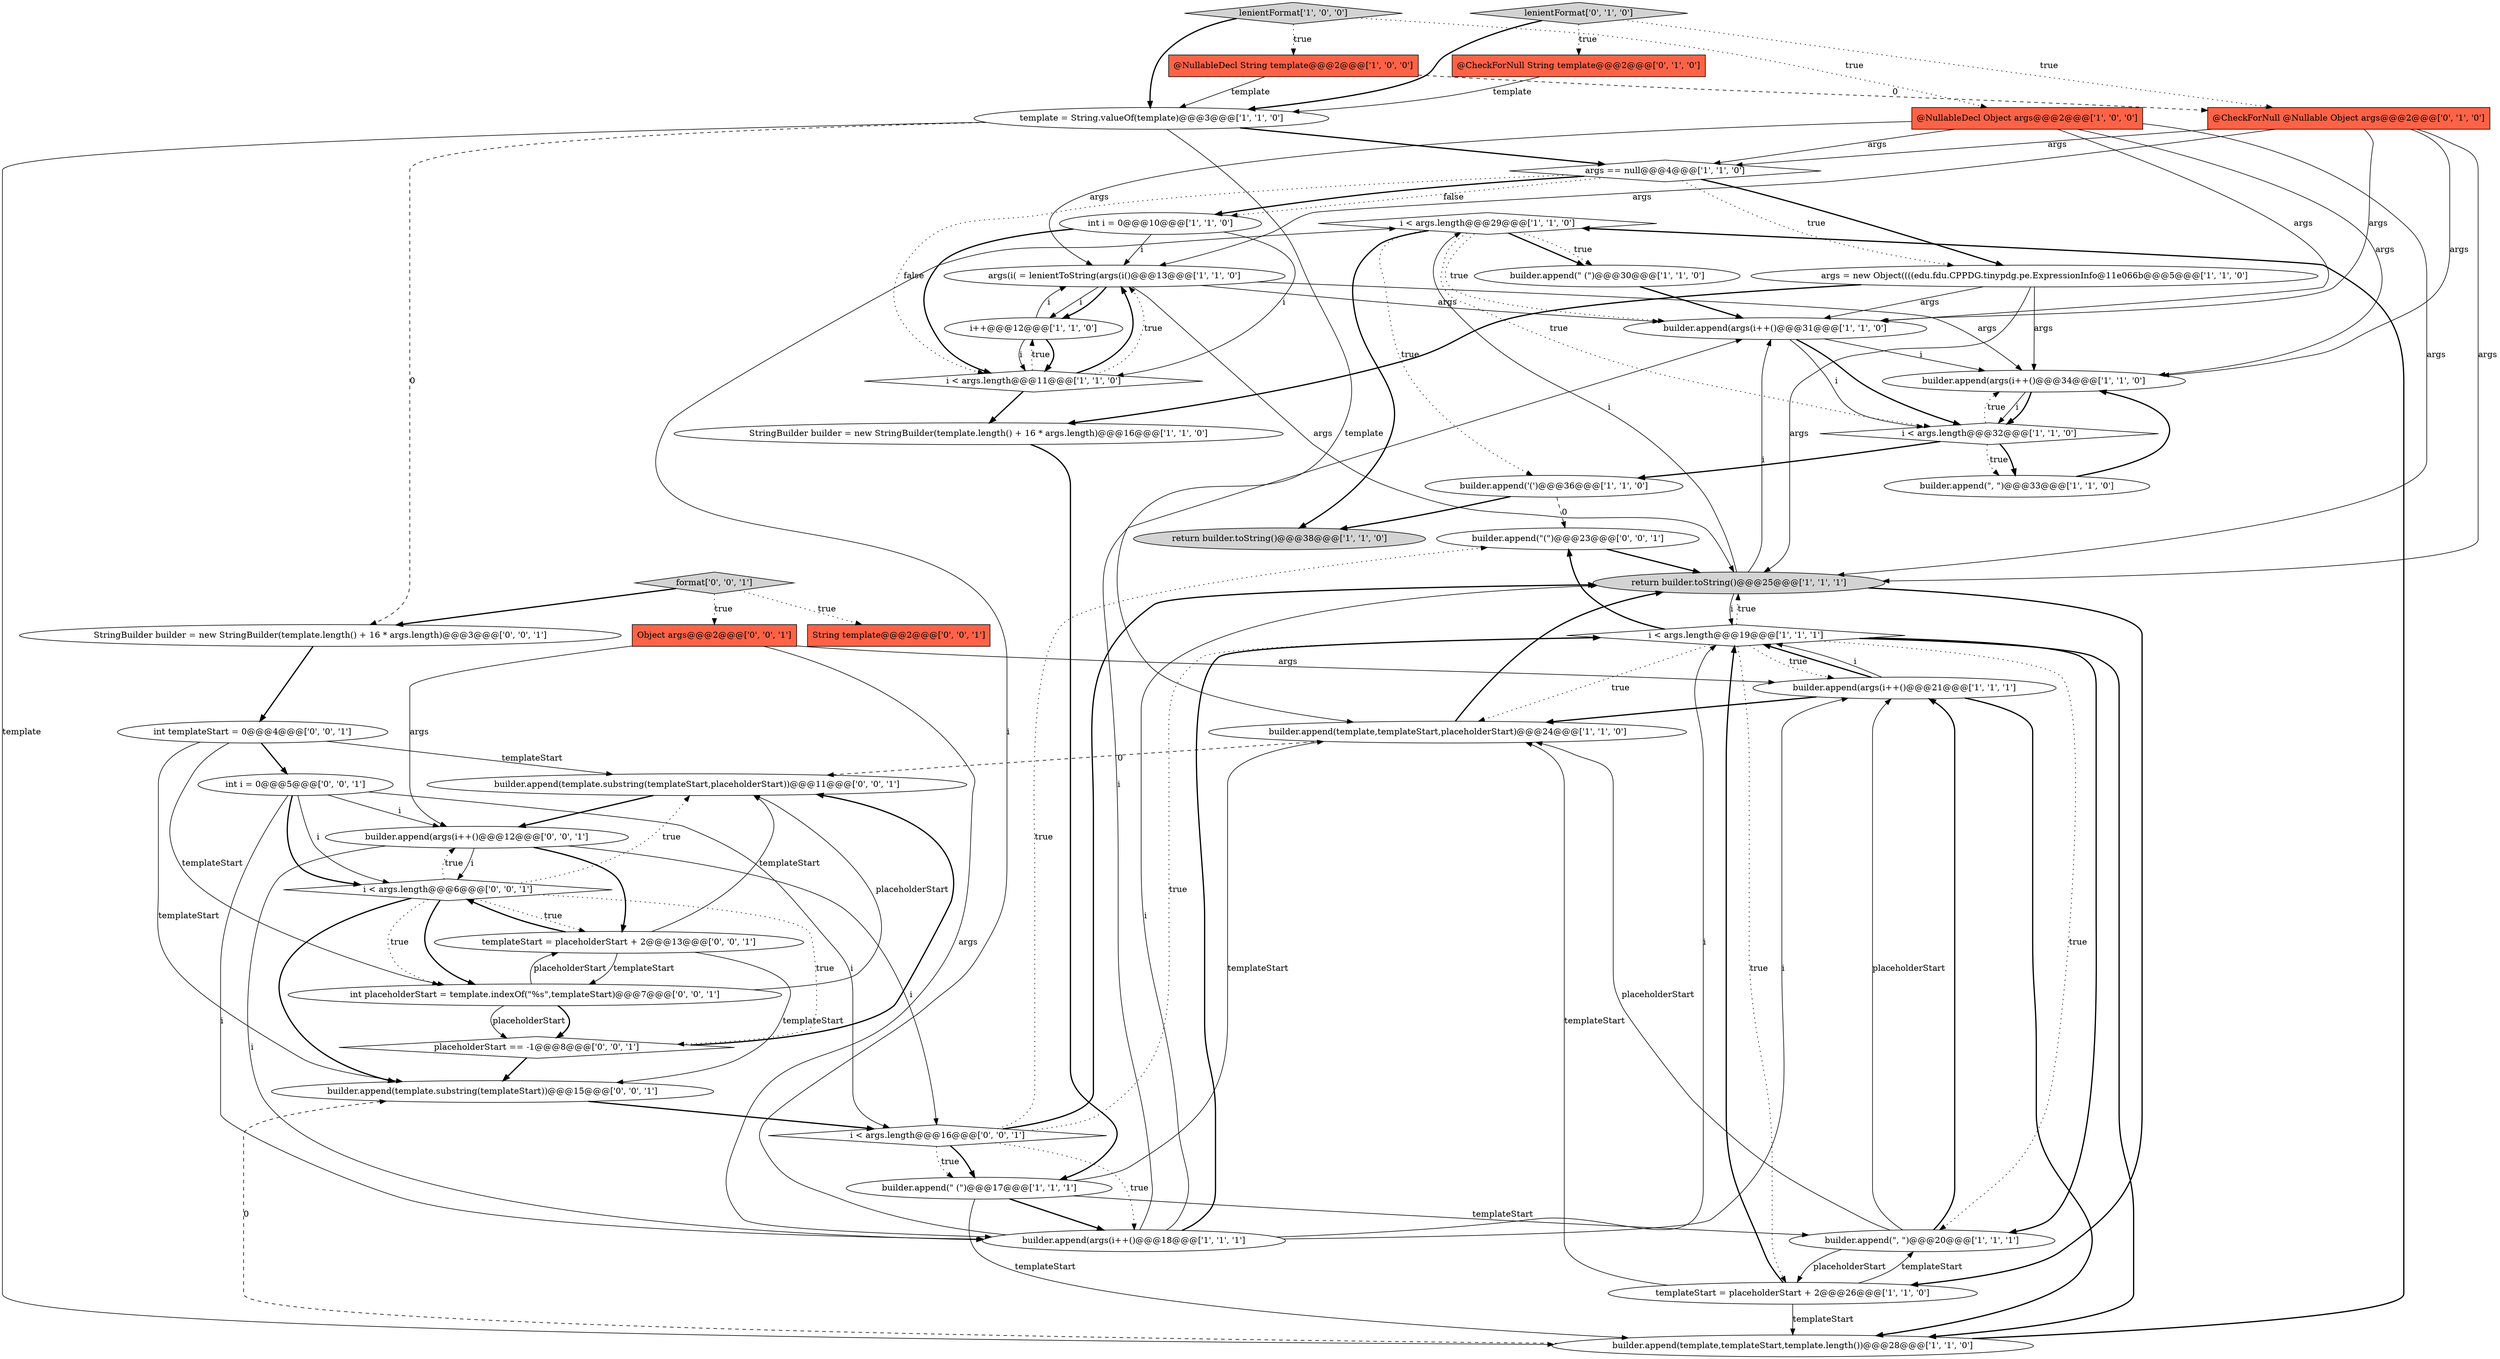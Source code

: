 digraph {
26 [style = filled, label = "return builder.toString()@@@38@@@['1', '1', '0']", fillcolor = lightgray, shape = ellipse image = "AAA0AAABBB1BBB"];
28 [style = filled, label = "@CheckForNull String template@@@2@@@['0', '1', '0']", fillcolor = tomato, shape = box image = "AAA0AAABBB2BBB"];
4 [style = filled, label = "builder.append(\", \")@@@33@@@['1', '1', '0']", fillcolor = white, shape = ellipse image = "AAA0AAABBB1BBB"];
37 [style = filled, label = "i < args.length@@@6@@@['0', '0', '1']", fillcolor = white, shape = diamond image = "AAA0AAABBB3BBB"];
0 [style = filled, label = "i < args.length@@@19@@@['1', '1', '1']", fillcolor = white, shape = diamond image = "AAA0AAABBB1BBB"];
30 [style = filled, label = "lenientFormat['0', '1', '0']", fillcolor = lightgray, shape = diamond image = "AAA0AAABBB2BBB"];
11 [style = filled, label = "template = String.valueOf(template)@@@3@@@['1', '1', '0']", fillcolor = white, shape = ellipse image = "AAA0AAABBB1BBB"];
20 [style = filled, label = "builder.append(args(i++()@@@21@@@['1', '1', '1']", fillcolor = white, shape = ellipse image = "AAA0AAABBB1BBB"];
10 [style = filled, label = "args(i( = lenientToString(args(i()@@@13@@@['1', '1', '0']", fillcolor = white, shape = ellipse image = "AAA0AAABBB1BBB"];
17 [style = filled, label = "return builder.toString()@@@25@@@['1', '1', '1']", fillcolor = lightgray, shape = ellipse image = "AAA0AAABBB1BBB"];
2 [style = filled, label = "builder.append(\", \")@@@20@@@['1', '1', '1']", fillcolor = white, shape = ellipse image = "AAA0AAABBB1BBB"];
5 [style = filled, label = "args = new Object((((edu.fdu.CPPDG.tinypdg.pe.ExpressionInfo@11e066b@@@5@@@['1', '1', '0']", fillcolor = white, shape = ellipse image = "AAA0AAABBB1BBB"];
35 [style = filled, label = "templateStart = placeholderStart + 2@@@13@@@['0', '0', '1']", fillcolor = white, shape = ellipse image = "AAA0AAABBB3BBB"];
29 [style = filled, label = "@CheckForNull @Nullable Object args@@@2@@@['0', '1', '0']", fillcolor = tomato, shape = box image = "AAA1AAABBB2BBB"];
23 [style = filled, label = "builder.append(template,templateStart,template.length())@@@28@@@['1', '1', '0']", fillcolor = white, shape = ellipse image = "AAA0AAABBB1BBB"];
21 [style = filled, label = "i < args.length@@@29@@@['1', '1', '0']", fillcolor = white, shape = diamond image = "AAA0AAABBB1BBB"];
33 [style = filled, label = "i < args.length@@@16@@@['0', '0', '1']", fillcolor = white, shape = diamond image = "AAA0AAABBB3BBB"];
9 [style = filled, label = "lenientFormat['1', '0', '0']", fillcolor = lightgray, shape = diamond image = "AAA0AAABBB1BBB"];
34 [style = filled, label = "Object args@@@2@@@['0', '0', '1']", fillcolor = tomato, shape = box image = "AAA0AAABBB3BBB"];
22 [style = filled, label = "builder.append(args(i++()@@@31@@@['1', '1', '0']", fillcolor = white, shape = ellipse image = "AAA0AAABBB1BBB"];
18 [style = filled, label = "@NullableDecl Object args@@@2@@@['1', '0', '0']", fillcolor = tomato, shape = box image = "AAA0AAABBB1BBB"];
13 [style = filled, label = "builder.append('(')@@@36@@@['1', '1', '0']", fillcolor = white, shape = ellipse image = "AAA0AAABBB1BBB"];
44 [style = filled, label = "builder.append(args(i++()@@@12@@@['0', '0', '1']", fillcolor = white, shape = ellipse image = "AAA0AAABBB3BBB"];
32 [style = filled, label = "builder.append(\"(\")@@@23@@@['0', '0', '1']", fillcolor = white, shape = ellipse image = "AAA0AAABBB3BBB"];
36 [style = filled, label = "int templateStart = 0@@@4@@@['0', '0', '1']", fillcolor = white, shape = ellipse image = "AAA0AAABBB3BBB"];
45 [style = filled, label = "format['0', '0', '1']", fillcolor = lightgray, shape = diamond image = "AAA0AAABBB3BBB"];
7 [style = filled, label = "templateStart = placeholderStart + 2@@@26@@@['1', '1', '0']", fillcolor = white, shape = ellipse image = "AAA0AAABBB1BBB"];
6 [style = filled, label = "builder.append(template,templateStart,placeholderStart)@@@24@@@['1', '1', '0']", fillcolor = white, shape = ellipse image = "AAA0AAABBB1BBB"];
39 [style = filled, label = "StringBuilder builder = new StringBuilder(template.length() + 16 * args.length)@@@3@@@['0', '0', '1']", fillcolor = white, shape = ellipse image = "AAA0AAABBB3BBB"];
8 [style = filled, label = "builder.append(\" (\")@@@17@@@['1', '1', '1']", fillcolor = white, shape = ellipse image = "AAA0AAABBB1BBB"];
14 [style = filled, label = "int i = 0@@@10@@@['1', '1', '0']", fillcolor = white, shape = ellipse image = "AAA0AAABBB1BBB"];
15 [style = filled, label = "builder.append(args(i++()@@@34@@@['1', '1', '0']", fillcolor = white, shape = ellipse image = "AAA0AAABBB1BBB"];
1 [style = filled, label = "args == null@@@4@@@['1', '1', '0']", fillcolor = white, shape = diamond image = "AAA0AAABBB1BBB"];
24 [style = filled, label = "i < args.length@@@32@@@['1', '1', '0']", fillcolor = white, shape = diamond image = "AAA0AAABBB1BBB"];
38 [style = filled, label = "builder.append(template.substring(templateStart))@@@15@@@['0', '0', '1']", fillcolor = white, shape = ellipse image = "AAA0AAABBB3BBB"];
43 [style = filled, label = "String template@@@2@@@['0', '0', '1']", fillcolor = tomato, shape = box image = "AAA0AAABBB3BBB"];
27 [style = filled, label = "i < args.length@@@11@@@['1', '1', '0']", fillcolor = white, shape = diamond image = "AAA0AAABBB1BBB"];
41 [style = filled, label = "placeholderStart == -1@@@8@@@['0', '0', '1']", fillcolor = white, shape = diamond image = "AAA0AAABBB3BBB"];
3 [style = filled, label = "builder.append(\" (\")@@@30@@@['1', '1', '0']", fillcolor = white, shape = ellipse image = "AAA0AAABBB1BBB"];
19 [style = filled, label = "StringBuilder builder = new StringBuilder(template.length() + 16 * args.length)@@@16@@@['1', '1', '0']", fillcolor = white, shape = ellipse image = "AAA0AAABBB1BBB"];
31 [style = filled, label = "int placeholderStart = template.indexOf(\"%s\",templateStart)@@@7@@@['0', '0', '1']", fillcolor = white, shape = ellipse image = "AAA0AAABBB3BBB"];
40 [style = filled, label = "int i = 0@@@5@@@['0', '0', '1']", fillcolor = white, shape = ellipse image = "AAA0AAABBB3BBB"];
12 [style = filled, label = "builder.append(args(i++()@@@18@@@['1', '1', '1']", fillcolor = white, shape = ellipse image = "AAA0AAABBB1BBB"];
25 [style = filled, label = "@NullableDecl String template@@@2@@@['1', '0', '0']", fillcolor = tomato, shape = box image = "AAA1AAABBB1BBB"];
16 [style = filled, label = "i++@@@12@@@['1', '1', '0']", fillcolor = white, shape = ellipse image = "AAA0AAABBB1BBB"];
42 [style = filled, label = "builder.append(template.substring(templateStart,placeholderStart))@@@11@@@['0', '0', '1']", fillcolor = white, shape = ellipse image = "AAA0AAABBB3BBB"];
1->5 [style = bold, label=""];
23->38 [style = dashed, label="0"];
9->11 [style = bold, label=""];
44->35 [style = bold, label=""];
29->15 [style = solid, label="args"];
44->33 [style = solid, label="i"];
24->4 [style = dotted, label="true"];
20->0 [style = bold, label=""];
29->17 [style = solid, label="args"];
4->15 [style = bold, label=""];
0->6 [style = dotted, label="true"];
16->10 [style = solid, label="i"];
37->31 [style = dotted, label="true"];
17->22 [style = solid, label="i"];
21->26 [style = bold, label=""];
30->11 [style = bold, label=""];
16->27 [style = solid, label="i"];
14->27 [style = solid, label="i"];
42->44 [style = bold, label=""];
21->24 [style = dotted, label="true"];
37->31 [style = bold, label=""];
35->37 [style = bold, label=""];
37->38 [style = bold, label=""];
11->39 [style = dashed, label="0"];
22->15 [style = solid, label="i"];
10->17 [style = solid, label="args"];
40->44 [style = solid, label="i"];
27->19 [style = bold, label=""];
45->43 [style = dotted, label="true"];
34->20 [style = solid, label="args"];
11->6 [style = solid, label="template"];
40->37 [style = bold, label=""];
21->3 [style = bold, label=""];
0->7 [style = dotted, label="true"];
7->6 [style = solid, label="templateStart"];
2->20 [style = bold, label=""];
36->38 [style = solid, label="templateStart"];
31->35 [style = solid, label="placeholderStart"];
1->27 [style = dotted, label="false"];
12->20 [style = solid, label="i"];
5->15 [style = solid, label="args"];
33->32 [style = dotted, label="true"];
31->42 [style = solid, label="placeholderStart"];
21->22 [style = dotted, label="true"];
6->42 [style = dashed, label="0"];
7->0 [style = bold, label=""];
10->22 [style = solid, label="args"];
7->23 [style = solid, label="templateStart"];
17->21 [style = solid, label="i"];
13->32 [style = dashed, label="0"];
30->29 [style = dotted, label="true"];
44->37 [style = solid, label="i"];
10->16 [style = solid, label="i"];
0->23 [style = bold, label=""];
20->23 [style = bold, label=""];
37->41 [style = dotted, label="true"];
2->20 [style = solid, label="placeholderStart"];
7->2 [style = solid, label="templateStart"];
15->24 [style = solid, label="i"];
31->41 [style = bold, label=""];
5->17 [style = solid, label="args"];
41->38 [style = bold, label=""];
21->13 [style = dotted, label="true"];
11->23 [style = solid, label="template"];
38->33 [style = bold, label=""];
30->28 [style = dotted, label="true"];
33->8 [style = bold, label=""];
32->17 [style = bold, label=""];
24->13 [style = bold, label=""];
18->22 [style = solid, label="args"];
6->17 [style = bold, label=""];
33->0 [style = dotted, label="true"];
35->38 [style = solid, label="templateStart"];
17->0 [style = solid, label="i"];
36->40 [style = bold, label=""];
16->27 [style = bold, label=""];
10->15 [style = solid, label="args"];
33->12 [style = dotted, label="true"];
28->11 [style = solid, label="template"];
45->34 [style = dotted, label="true"];
14->10 [style = solid, label="i"];
40->12 [style = solid, label="i"];
8->23 [style = solid, label="templateStart"];
8->6 [style = solid, label="templateStart"];
40->37 [style = solid, label="i"];
5->19 [style = bold, label=""];
37->35 [style = dotted, label="true"];
34->12 [style = solid, label="args"];
2->6 [style = solid, label="placeholderStart"];
10->16 [style = bold, label=""];
13->26 [style = bold, label=""];
5->22 [style = solid, label="args"];
27->10 [style = bold, label=""];
20->0 [style = solid, label="i"];
21->3 [style = dotted, label="true"];
33->8 [style = dotted, label="true"];
18->10 [style = solid, label="args"];
8->2 [style = solid, label="templateStart"];
36->31 [style = solid, label="templateStart"];
14->27 [style = bold, label=""];
37->42 [style = dotted, label="true"];
0->32 [style = bold, label=""];
36->42 [style = solid, label="templateStart"];
18->1 [style = solid, label="args"];
35->42 [style = solid, label="templateStart"];
18->15 [style = solid, label="args"];
29->10 [style = solid, label="args"];
8->12 [style = bold, label=""];
22->24 [style = solid, label="i"];
29->22 [style = solid, label="args"];
45->39 [style = bold, label=""];
37->44 [style = dotted, label="true"];
33->17 [style = bold, label=""];
29->1 [style = solid, label="args"];
27->16 [style = dotted, label="true"];
25->11 [style = solid, label="template"];
12->0 [style = solid, label="i"];
40->33 [style = solid, label="i"];
11->1 [style = bold, label=""];
12->22 [style = solid, label="i"];
0->2 [style = bold, label=""];
44->12 [style = solid, label="i"];
27->10 [style = dotted, label="true"];
0->20 [style = dotted, label="true"];
34->44 [style = solid, label="args"];
31->41 [style = solid, label="placeholderStart"];
20->6 [style = bold, label=""];
3->22 [style = bold, label=""];
12->0 [style = bold, label=""];
19->8 [style = bold, label=""];
9->25 [style = dotted, label="true"];
17->7 [style = bold, label=""];
24->4 [style = bold, label=""];
12->17 [style = solid, label="i"];
23->21 [style = bold, label=""];
35->31 [style = solid, label="templateStart"];
18->17 [style = solid, label="args"];
15->24 [style = bold, label=""];
24->15 [style = dotted, label="true"];
1->14 [style = dotted, label="false"];
25->29 [style = dashed, label="0"];
12->21 [style = solid, label="i"];
9->18 [style = dotted, label="true"];
0->17 [style = dotted, label="true"];
1->14 [style = bold, label=""];
22->24 [style = bold, label=""];
0->2 [style = dotted, label="true"];
2->7 [style = solid, label="placeholderStart"];
39->36 [style = bold, label=""];
1->5 [style = dotted, label="true"];
41->42 [style = bold, label=""];
}
